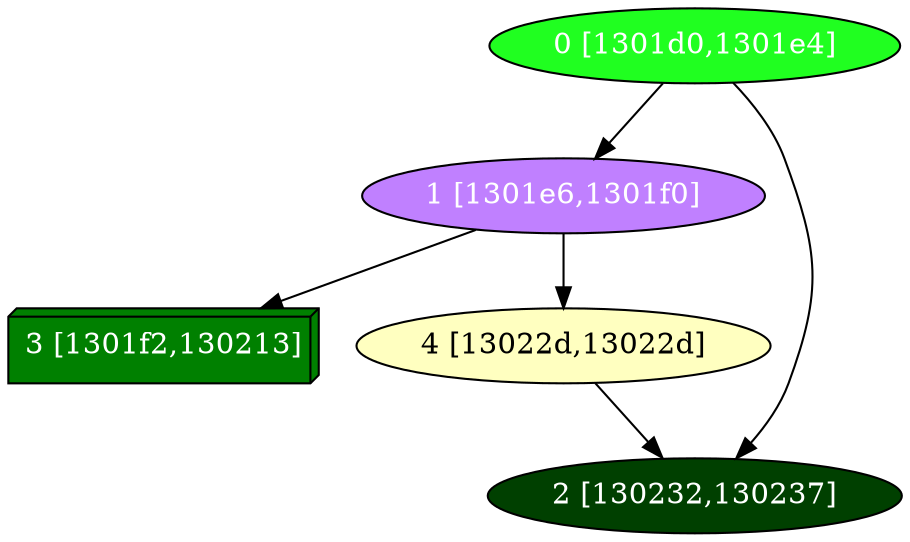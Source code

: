 diGraph libnss3{
	libnss3_0  [style=filled fillcolor="#20FF20" fontcolor="#ffffff" shape=oval label="0 [1301d0,1301e4]"]
	libnss3_1  [style=filled fillcolor="#C080FF" fontcolor="#ffffff" shape=oval label="1 [1301e6,1301f0]"]
	libnss3_2  [style=filled fillcolor="#004000" fontcolor="#ffffff" shape=oval label="2 [130232,130237]"]
	libnss3_3  [style=filled fillcolor="#008000" fontcolor="#ffffff" shape=box3d label="3 [1301f2,130213]"]
	libnss3_4  [style=filled fillcolor="#FFFFC0" fontcolor="#000000" shape=oval label="4 [13022d,13022d]"]

	libnss3_0 -> libnss3_1
	libnss3_0 -> libnss3_2
	libnss3_1 -> libnss3_3
	libnss3_1 -> libnss3_4
	libnss3_4 -> libnss3_2
}